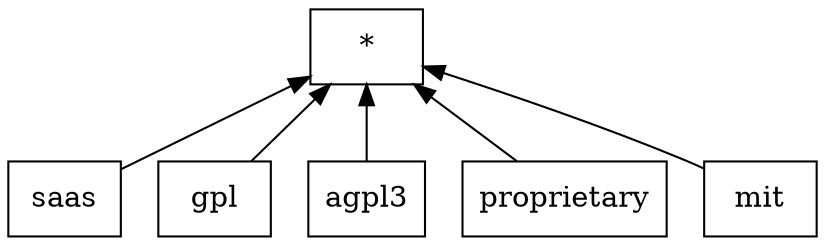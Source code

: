 digraph G { 
 rankdir=BT;
 subgraph ba { 
1 [shape=record,label="{saas}"];
2 [shape=record,label="{gpl}"];
3 [shape=record,label="{agpl3}"];
4 [shape=record,label="{proprietary}"];
5 [shape=record,label="{mit}"];
6 [shape=record,label="{*}"];
1 -> 6
2 -> 6
3 -> 6
4 -> 6
5 -> 6
}}